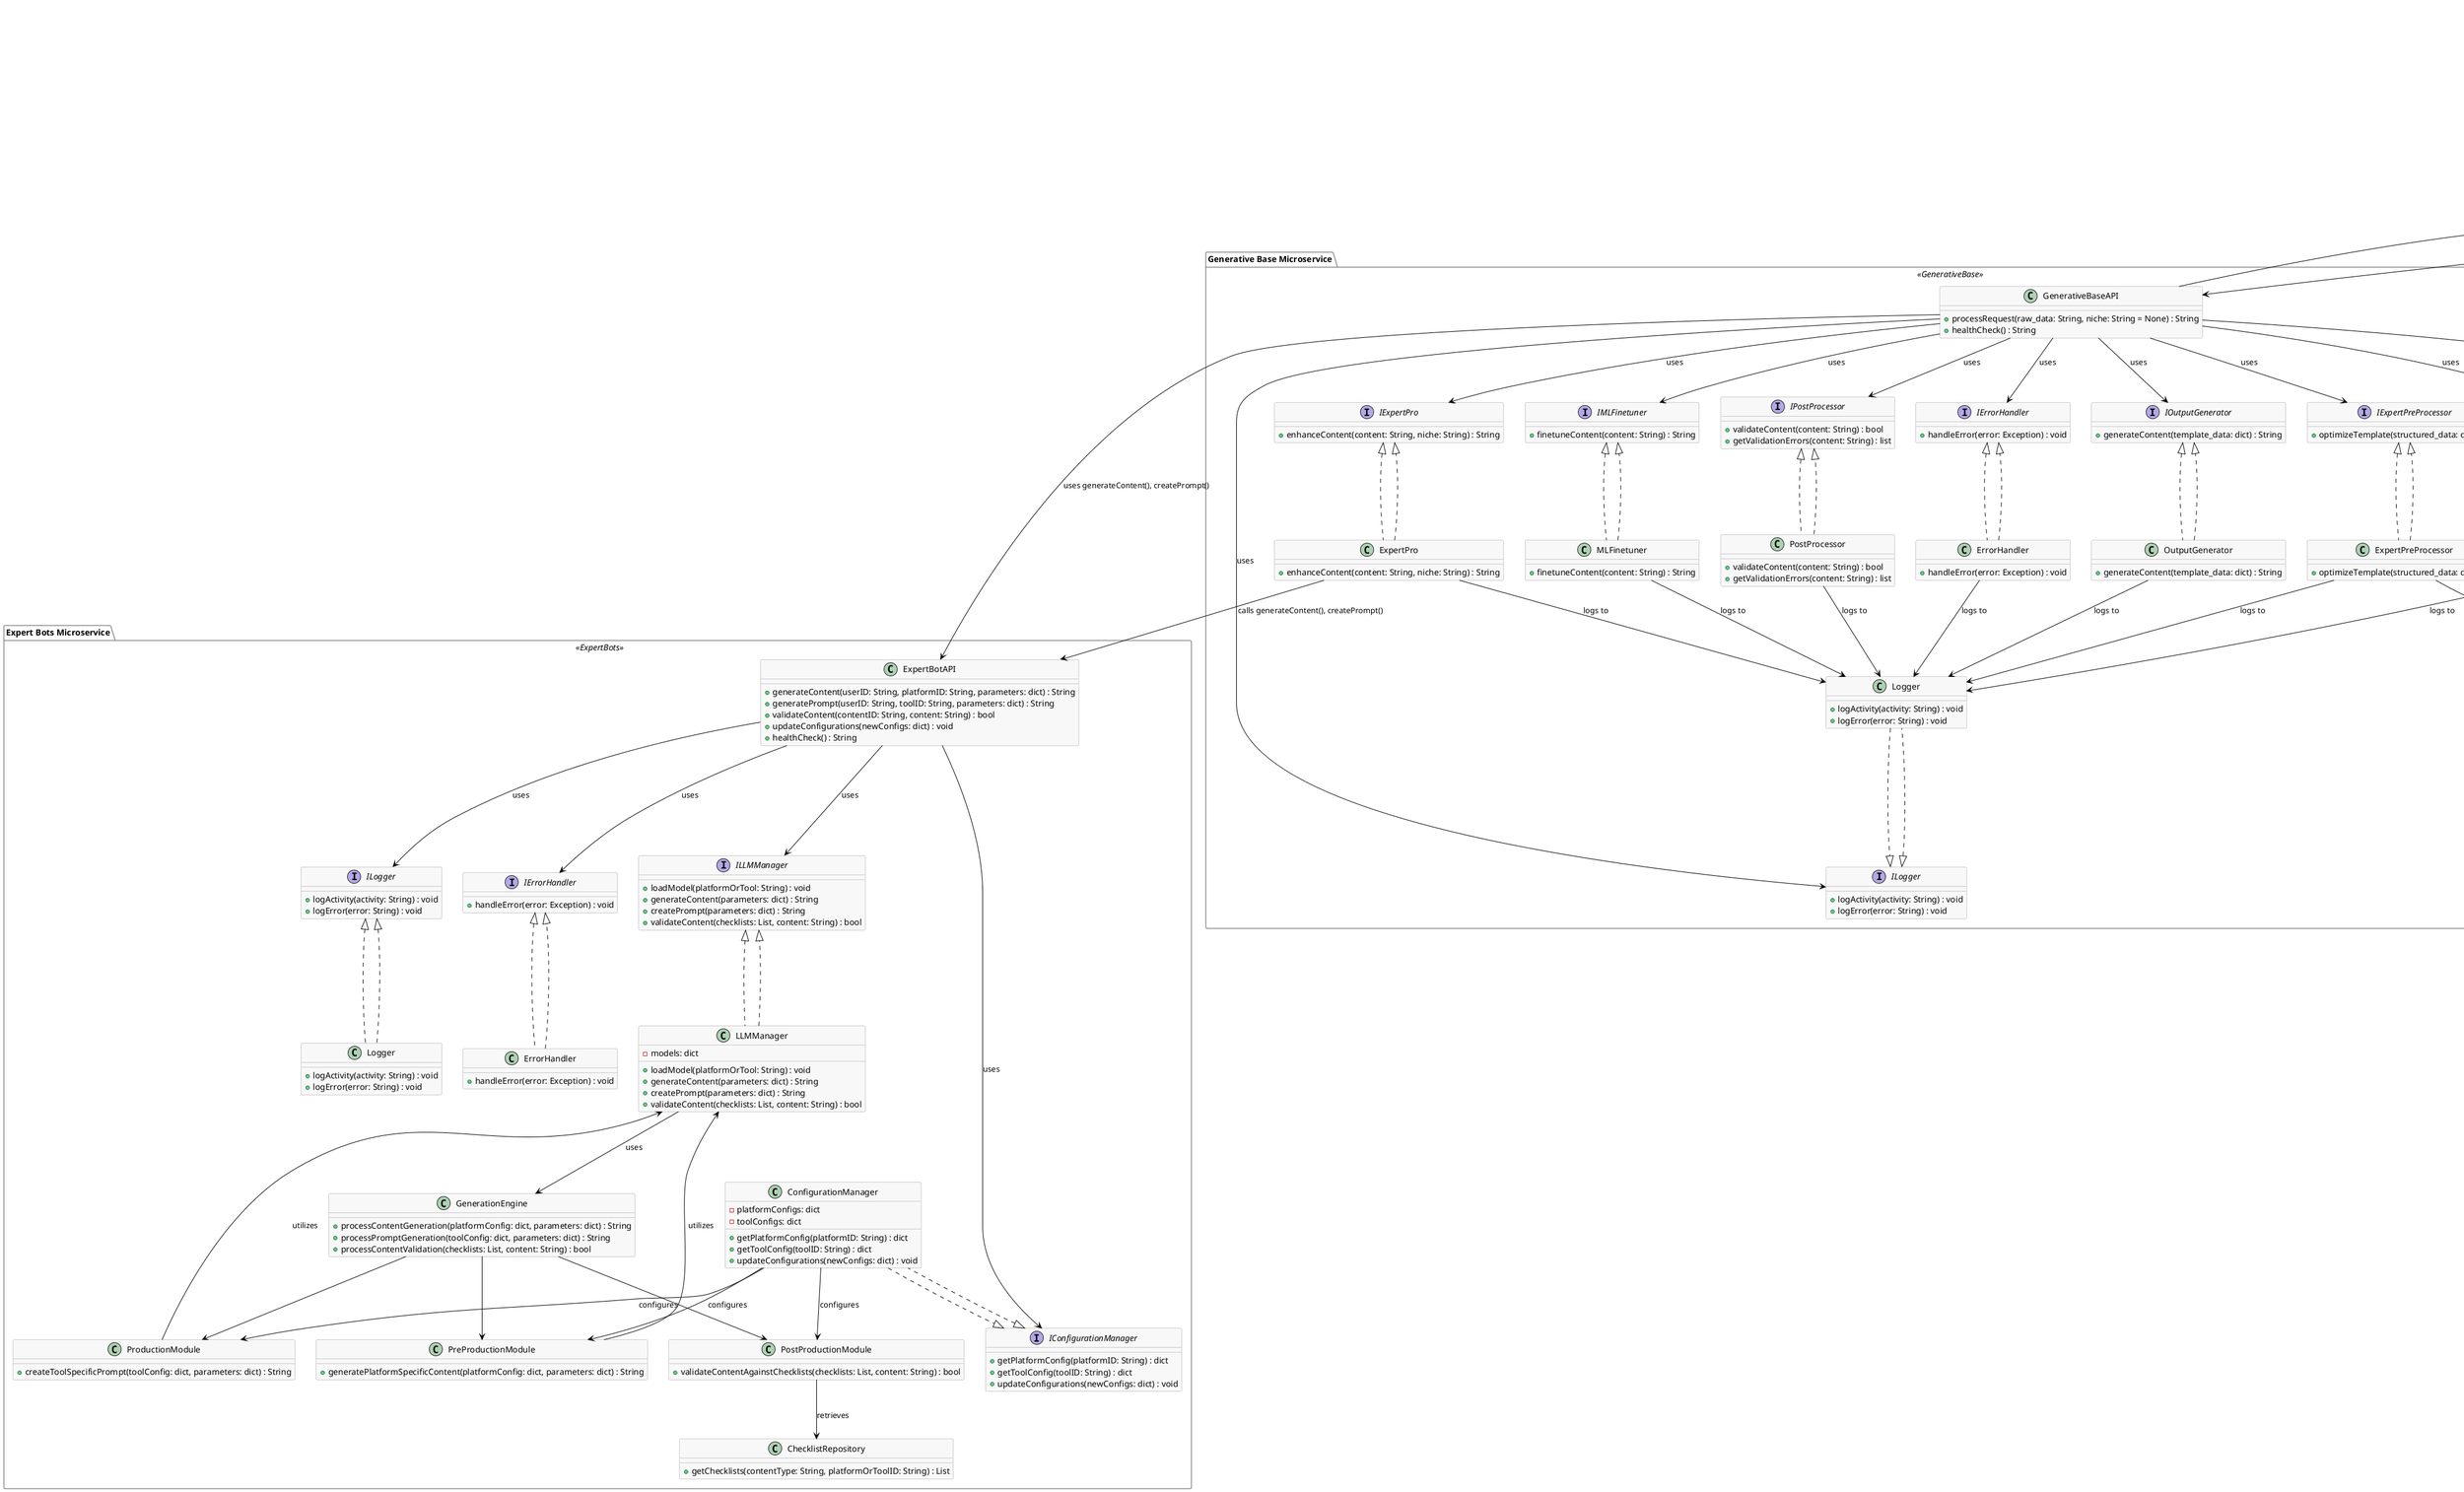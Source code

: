 @startuml Integrated Microservices Class Diagram

' -------------------------------------------------------------------
' SKIN AND STYLING
' -------------------------------------------------------------------
skinparam packageTitleFontColor #333333
skinparam packageTitleBackgroundColor #DCDCDC
skinparam packageBorderColor #888888
skinparam classBackgroundColor #F8F8F8
skinparam classBorderColor #999999
skinparam classArrowColor #000000
skinparam classFontColor #000000
skinparam interfaceFontColor DarkGreen
skinparam interfaceBackgroundColor #F0F8FF

' -------------------------------------------------------------------
' GENERATIVE BASE MICROSERVICE
' -------------------------------------------------------------------
package "Generative Base Microservice" <<GenerativeBase>> {

    ' Interfaces
    interface IDeepInputProcessor {
        +analyzeInput(raw_data: String) : dict
    }

    interface IExpertPreProcessor {
        +optimizeTemplate(structured_data: dict) : dict
    }

    interface IOutputGenerator {
        +generateContent(template_data: dict) : String
    }

    interface IExpertPro {
        +enhanceContent(content: String, niche: String) : String
    }

    interface IMLFinetuner {
        +finetuneContent(content: String) : String
    }

    interface IPostProcessor {
        +validateContent(content: String) : bool
        +getValidationErrors(content: String) : list
    }

    interface ILogger {
        +logActivity(activity: String) : void
        +logError(error: String) : void
    }

    interface IErrorHandler {
        +handleError(error: Exception) : void
    }

    ' Classes
    class GenerativeBaseAPI {
        +processRequest(raw_data: String, niche: String = None) : String
        +healthCheck() : String
    }

    class DeepInputProcessing implements IDeepInputProcessor {
        +analyzeInput(raw_data: String) : dict
    }

    class ExpertPreProcessor implements IExpertPreProcessor {
        +optimizeTemplate(structured_data: dict) : dict
    }

    class OutputGenerator implements IOutputGenerator {
        +generateContent(template_data: dict) : String
    }

    class ExpertPro implements IExpertPro {
        +enhanceContent(content: String, niche: String) : String
    }

    class MLFinetuner implements IMLFinetuner {
        +finetuneContent(content: String) : String
    }

    class PostProcessor implements IPostProcessor {
        +validateContent(content: String) : bool
        +getValidationErrors(content: String) : list
    }

    class Logger implements ILogger {
        +logActivity(activity: String) : void
        +logError(error: String) : void
    }

    class ErrorHandler implements IErrorHandler {
        +handleError(error: Exception) : void
    }

    ' Relationships
    GenerativeBaseAPI --> IDeepInputProcessor : uses
    GenerativeBaseAPI --> IExpertPreProcessor : uses
    GenerativeBaseAPI --> IOutputGenerator : uses
    GenerativeBaseAPI --> IExpertPro : uses
    GenerativeBaseAPI --> IMLFinetuner : uses
    GenerativeBaseAPI --> IPostProcessor : uses
    GenerativeBaseAPI --> ILogger : uses
    GenerativeBaseAPI --> IErrorHandler : uses

    DeepInputProcessing --> Logger : logs to
    ExpertPreProcessor --> Logger : logs to
    OutputGenerator --> Logger : logs to
    ExpertPro --> Logger : logs to
    MLFinetuner --> Logger : logs to
    PostProcessor --> Logger : logs to
    ErrorHandler --> Logger : logs to

    DeepInputProcessing ..|> IDeepInputProcessor
    ExpertPreProcessor ..|> IExpertPreProcessor
    OutputGenerator ..|> IOutputGenerator
    ExpertPro ..|> IExpertPro
    MLFinetuner ..|> IMLFinetuner
    PostProcessor ..|> IPostProcessor
    Logger ..|> ILogger
    ErrorHandler ..|> IErrorHandler

}

' -------------------------------------------------------------------
' EXPERT BOTS MICROSERVICE
' -------------------------------------------------------------------
package "Expert Bots Microservice" <<ExpertBots>> {

    ' Interfaces
    interface ILLMManager {
        +loadModel(platformOrTool: String) : void
        +generateContent(parameters: dict) : String
        +createPrompt(parameters: dict) : String
        +validateContent(checklists: List, content: String) : bool
    }

    interface IConfigurationManager {
        +getPlatformConfig(platformID: String) : dict
        +getToolConfig(toolID: String) : dict
        +updateConfigurations(newConfigs: dict) : void
    }

    interface ILogger {
        +logActivity(activity: String) : void
        +logError(error: String) : void
    }

    interface IErrorHandler {
        +handleError(error: Exception) : void
    }

    ' Classes
    class ExpertBotAPI {
        +generateContent(userID: String, platformID: String, parameters: dict) : String
        +generatePrompt(userID: String, toolID: String, parameters: dict) : String
        +validateContent(contentID: String, content: String) : bool
        +updateConfigurations(newConfigs: dict) : void
        +healthCheck() : String
    }

    class LLMManager implements ILLMManager {
        -models: dict
        +loadModel(platformOrTool: String) : void
        +generateContent(parameters: dict) : String
        +createPrompt(parameters: dict) : String
        +validateContent(checklists: List, content: String) : bool
    }

    class GenerationEngine {
        +processContentGeneration(platformConfig: dict, parameters: dict) : String
        +processPromptGeneration(toolConfig: dict, parameters: dict) : String
        +processContentValidation(checklists: List, content: String) : bool
    }

    class ConfigurationManager implements IConfigurationManager {
        -platformConfigs: dict
        -toolConfigs: dict
        +getPlatformConfig(platformID: String) : dict
        +getToolConfig(toolID: String) : dict
        +updateConfigurations(newConfigs: dict) : void
    }

    class PreProductionModule {
        +generatePlatformSpecificContent(platformConfig: dict, parameters: dict) : String
    }

    class ProductionModule {
        +createToolSpecificPrompt(toolConfig: dict, parameters: dict) : String
    }

    class PostProductionModule {
        +validateContentAgainstChecklists(checklists: List, content: String) : bool
    }

    class ChecklistRepository {
        +getChecklists(contentType: String, platformOrToolID: String) : List
    }

    class Logger implements ILogger {
        +logActivity(activity: String) : void
        +logError(error: String) : void
    }

    class ErrorHandler implements IErrorHandler {
        +handleError(error: Exception) : void
    }

    ' Relationships
    ExpertBotAPI --> ILLMManager : uses
    ExpertBotAPI --> IConfigurationManager : uses
    ExpertBotAPI --> ILogger : uses
    ExpertBotAPI --> IErrorHandler : uses

    LLMManager --> GenerationEngine : uses
    ConfigurationManager --> PreProductionModule : configures
    ConfigurationManager --> ProductionModule : configures
    ConfigurationManager --> PostProductionModule : configures

    PreProductionModule --> LLMManager : utilizes
    ProductionModule --> LLMManager : utilizes
    PostProductionModule --> ChecklistRepository : retrieves

    GenerationEngine --> PreProductionModule
    GenerationEngine --> ProductionModule
    GenerationEngine --> PostProductionModule

    Logger ..|> ILogger
    ErrorHandler ..|> IErrorHandler
    ConfigurationManager ..|> IConfigurationManager
    LLMManager ..|> ILLMManager

}

' -------------------------------------------------------------------
' USER-DETAILS MICROSERVICE
' -------------------------------------------------------------------
package "User-Details Microservice" <<UserDetails>> {

    ' Interfaces
    interface IUserInsightAPI {
        +addData(userID: String, purposeID: String, layerID: String, data: UserInsight) : void
        +retrieveData(userID: String, purposeID: String, layerID: String) : UserInsight
    }

    ' Classes
    class UserInsightAPI implements IUserInsightAPI {
        +addData(userID: String, purposeID: String, layerID: String, data: UserInsight) : void
        +retrieveData(userID: String, purposeID: String, layerID: String) : UserInsight
        +loadPresetConfigs() : void
        --
        -configManager : ConfigManager
        -repository : UserInsightRepository
        --
        note right
          Handles adding and retrieving UserInsight data based on
          UserID, PurposeID, and LayerID using preset configurations.
        end note
    }

    class ConfigManager {
        +getRelevantTopics(purposeID: String, layerID: String) : List<Topic>
        +getRelevantSubtopics(topicID: String) : List<Subtopic>
        --
        note right
          Manages preset configurations to determine relevant topics
          and subtopics based on PurposeID and LayerID.
        end note
    }

    class UserInsight {
        -userID : String
        -purposeID : String
        -layerID : String
        -topics : List<Topic>
        -practicality : Practicality
        --
        +validateInsight() : bool
        --
        note right
          Represents the comprehensive UserInsight document containing
          all relevant user data and interconnected topics.
        end note
    }

    class Topic {
        -topicID : String
        -name : String
        -subtopics : List<Subtopic>
        --
        +addSubtopic(subtopic: Subtopic) : void
    }

    class Subtopic {
        -subtopicID : String
        -name : String
        -relatedSubtopics : List<Subtopic>
        --
        +connectSubtopic(subtopic: Subtopic) : void
    }

    class Practicality {
        -secretSauces : List<SecretSauce>
        -factors : List<Factor>
        --
        +addSecretSauce(sauce: SecretSauce) : void
        +addFactor(factor: Factor) : void
    }

    class SecretSauce {
        -sauceID : String
        -description : String
        --
        +getDescription() : String
    }

    class Factor {
        -factorID : String
        -name : String
        -description : String
        --
        +getFactorDetails() : String
    }

    class UserInsightExtension {
        -generatedContentHistory : List<GeneratedContent>
        -userInteractions : List<UserInteraction>
        -performanceMetrics : PerformanceMetrics
        -feedbackReviews : List<FeedbackReview>
        -sessions : List<Session>
        --
        +logContent(content: GeneratedContent) : void
        +recordInteraction(interaction: UserInteraction) : void
    }

    class GeneratedContent {
        -contentID : String
        -type : String
        -body : String
        -dateCreated : Date
        -performanceMetrics : PerformanceMetrics
        --
        +getContentDetails() : String
    }

    class UserInteraction {
        -sessionID : String
        -preferences : String
        -timestamp : Date
        --
        +getInteractionDetails() : String
    }

    class PerformanceMetrics {
        -likes : int
        -shares : int
        -comments : int
        -sales : float
        -websiteTraffic : int
        -conversionRate : float
        --
        +updateMetrics(newMetrics: PerformanceMetrics) : void
    }

    class FeedbackReview {
        -reviewID : String
        -source : String
        -content : String
        -timestamp : Date
        --
        +getReviewDetails() : String
    }

    class Session {
        -sessionID : String
        -activityLog : List<String>
        -startTime : Date
        -endTime : Date
        --
        +logActivity(activity: String) : void
    }

    class UserInsightRepository {
        +save(userInsight: UserInsight) : void
        +find(userID: String, purposeID: String, layerID: String) : UserInsight
        --
        note right
          Handles data storage and retrieval for UserInsight documents.
        end note
    }

    ' Relationships
    UserInsightAPI --> ConfigManager : uses
    UserInsightAPI --> UserInsightRepository : uses
    UserInsightAPI --> UserInsight : manages
    UserInsight --> Topic
    UserInsight --> Practicality
    UserInsight --> UserInsightExtension
    Topic --> Subtopic
    Subtopic --> Subtopic : interconnected
    Practicality --> SecretSauce
    Practicality --> Factor
    UserInsightExtension --> GeneratedContent
    UserInsightExtension --> UserInteraction
    UserInsightExtension --> PerformanceMetrics
    UserInsightExtension --> FeedbackReview
    UserInsightExtension --> Session

    ' Each UserInsight has one UserInsightExtension and one Practicality
    UserInsight "1" -- "1" UserInsightExtension : contains
    UserInsight "1" -- "1" Practicality : includes

}

' -------------------------------------------------------------------
' AGENT MICROSERVICE
' -------------------------------------------------------------------
package "Agent Microservice" <<Agent>> {

    ' Interfaces
    interface IRequestHandler {
        +receiveRequest(request: Request) : void
    }

    interface IRequirementAnalyzer {
        +analyzeRequest(request: Request) : AnalysisResult
    }

    interface ITemplateSelector {
        +selectTemplate(purpose: String, layer: String) : FunctionTemplate
    }

    interface IOrchestrator {
        +orchestrate(template: FunctionTemplate, data: Any) : void
    }

    interface IFunctionExecutor {
        +execute(functionTemplate: FunctionTemplate, inputData: Any) : Any
    }

    interface IErrorHandler {
        +handleError(error: Exception) : void
    }

    interface IDataManager {
        +injectData(data: Any) : Any
        +omitData(data: Any) : Any
    }

    interface ILogger {
        +logActivity(activity: String) : void
        +reportIssue(issue: String) : void
    }

    ' Classes
    class RequestHandler implements IRequestHandler {
        +receiveRequest(request: Request) : void
        --
        -analyzer : RequirementAnalyzer
        -templateSelector : TemplateSelector
        -orchestrator : Orchestrator
        -errorHandler : ErrorHandler
        -logger : Logger
    }

    class RequirementAnalyzer implements IRequirementAnalyzer {
        +analyzeRequest(request: Request) : AnalysisResult
    }

    class TemplateSelector implements ITemplateSelector {
        +selectTemplate(purpose: String, layer: String) : FunctionTemplate
        --
        -templateFactory : ITemplateFactory
        -templateRepository : ITemplateRepository
    }

    class Orchestrator implements IOrchestrator {
        +orchestrate(template: FunctionTemplate, data: Any) : void
        --
        -functionExecutor : IFunctionExecutor
        -strategy : IOrchestrationStrategy
        -dataManager : DataManager
    }

    class FunctionExecutor implements IFunctionExecutor {
        +execute(functionTemplate: FunctionTemplate, inputData: Any) : Any
    }

    class ErrorHandler implements IErrorHandler {
        +handleError(error: Exception) : void
    }

    class DataManager implements IDataManager {
        +injectData(data: Any) : Any
        +omitData(data: Any) : Any
    }

    class Logger implements ILogger {
        +logActivity(activity: String) : void
        +reportIssue(issue: String) : void
    }

    ' Relationships
    RequestHandler --> IRequirementAnalyzer : uses
    RequestHandler --> ITemplateSelector : uses
    RequestHandler --> IOrchestrator : uses
    RequestHandler --> IErrorHandler : uses
    RequestHandler --> ILogger : uses

    RequirementAnalyzer ..|> IRequirementAnalyzer
    TemplateSelector ..|> ITemplateSelector
    Orchestrator ..|> IOrchestrator
    FunctionExecutor ..|> IFunctionExecutor
    ErrorHandler ..|> IErrorHandler
    DataManager ..|> IDataManager
    Logger ..|> ILogger

}

' -------------------------------------------------------------------
' INTEGRATION BETWEEN MICROSERVICES
' -------------------------------------------------------------------

' Generative Base interacts with Expert Bots
GenerativeBaseAPI --> ExpertBotAPI : uses generateContent(), createPrompt()

' Generative Base interacts with User Details
GenerativeBaseAPI --> UserInsightAPI : uses retrieveData(), addData()

' Generative Base interacts with Agent
GenerativeBaseAPI --> RequestHandler : sends orchestrated requests

' Expert Bots interacts with Generative Base for content enhancement
ExpertPro --> ExpertBotAPI : calls generateContent(), createPrompt()

' User Details interacts with Generative Base for user insights
DeepInputProcessing --> UserInsightAPI : retrieves user insights
ExpertPreProcessor --> UserInsightAPI : retrieves user insights

' Agent interacts with Generative Base
RequestHandler --> GenerativeBaseAPI : invokes processRequest()

@enduml